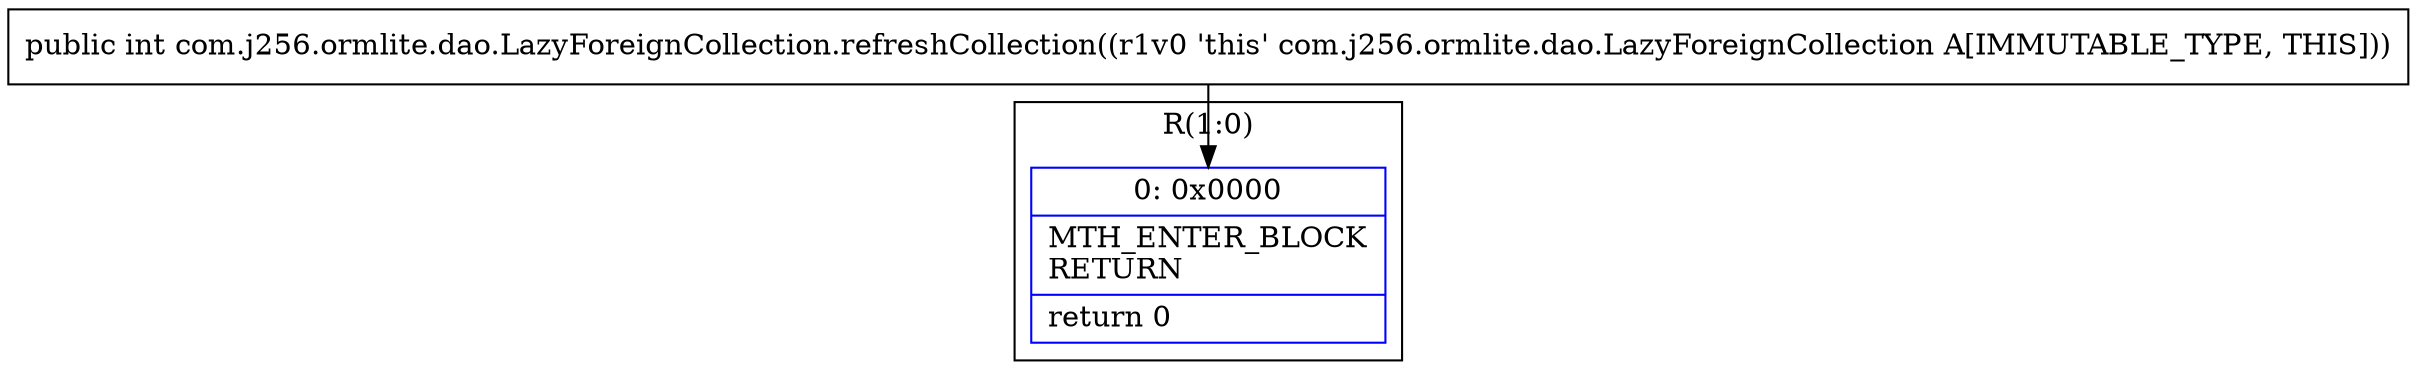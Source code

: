 digraph "CFG forcom.j256.ormlite.dao.LazyForeignCollection.refreshCollection()I" {
subgraph cluster_Region_981767008 {
label = "R(1:0)";
node [shape=record,color=blue];
Node_0 [shape=record,label="{0\:\ 0x0000|MTH_ENTER_BLOCK\lRETURN\l|return 0\l}"];
}
MethodNode[shape=record,label="{public int com.j256.ormlite.dao.LazyForeignCollection.refreshCollection((r1v0 'this' com.j256.ormlite.dao.LazyForeignCollection A[IMMUTABLE_TYPE, THIS])) }"];
MethodNode -> Node_0;
}

